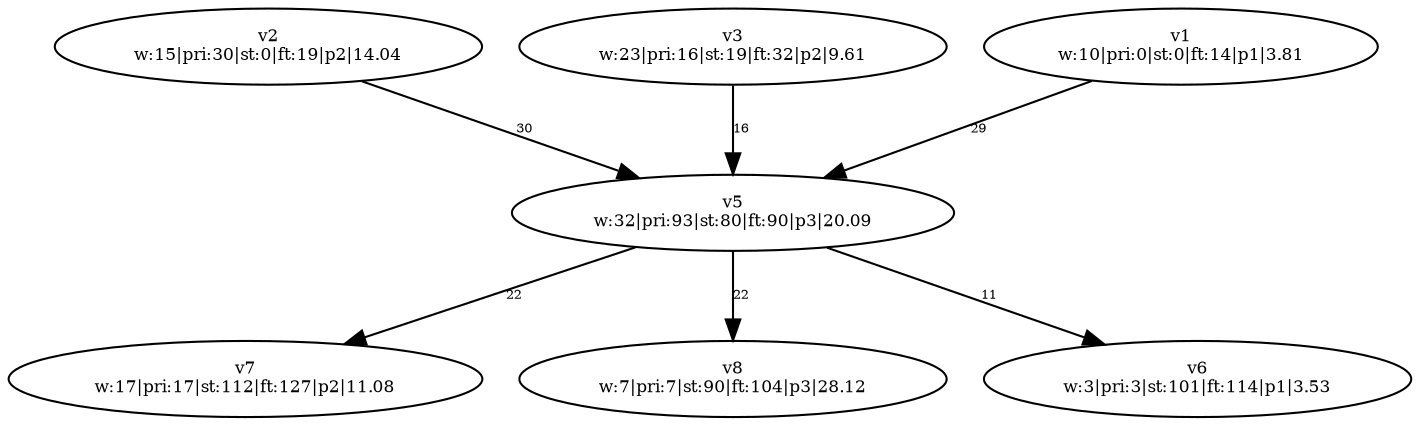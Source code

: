 digraph {
	v2 [label="v2
w:15|pri:30|st:0|ft:19|p2|14.04" fontsize=8.0]
	v3 [label="v3
w:23|pri:16|st:19|ft:32|p2|9.61" fontsize=8.0]
	v1 [label="v1
w:10|pri:0|st:0|ft:14|p1|3.81" fontsize=8.0]
	v5 [label="v5
w:32|pri:93|st:80|ft:90|p3|20.09" fontsize=8.0]
	v7 [label="v7
w:17|pri:17|st:112|ft:127|p2|11.08" fontsize=8.0]
	v8 [label="v8
w:7|pri:7|st:90|ft:104|p3|28.12" fontsize=8.0]
	v6 [label="v6
w:3|pri:3|st:101|ft:114|p1|3.53" fontsize=8.0]
	v5 -> v6 [label=11 constraint=true fontsize=6.0]
	v5 -> v7 [label=22 constraint=true fontsize=6.0]
	v5 -> v8 [label=22 constraint=true fontsize=6.0]
	v1 -> v5 [label=29 constraint=true fontsize=6.0]
	v2 -> v5 [label=30 constraint=true fontsize=6.0]
	v3 -> v5 [label=16 constraint=true fontsize=6.0]
}
